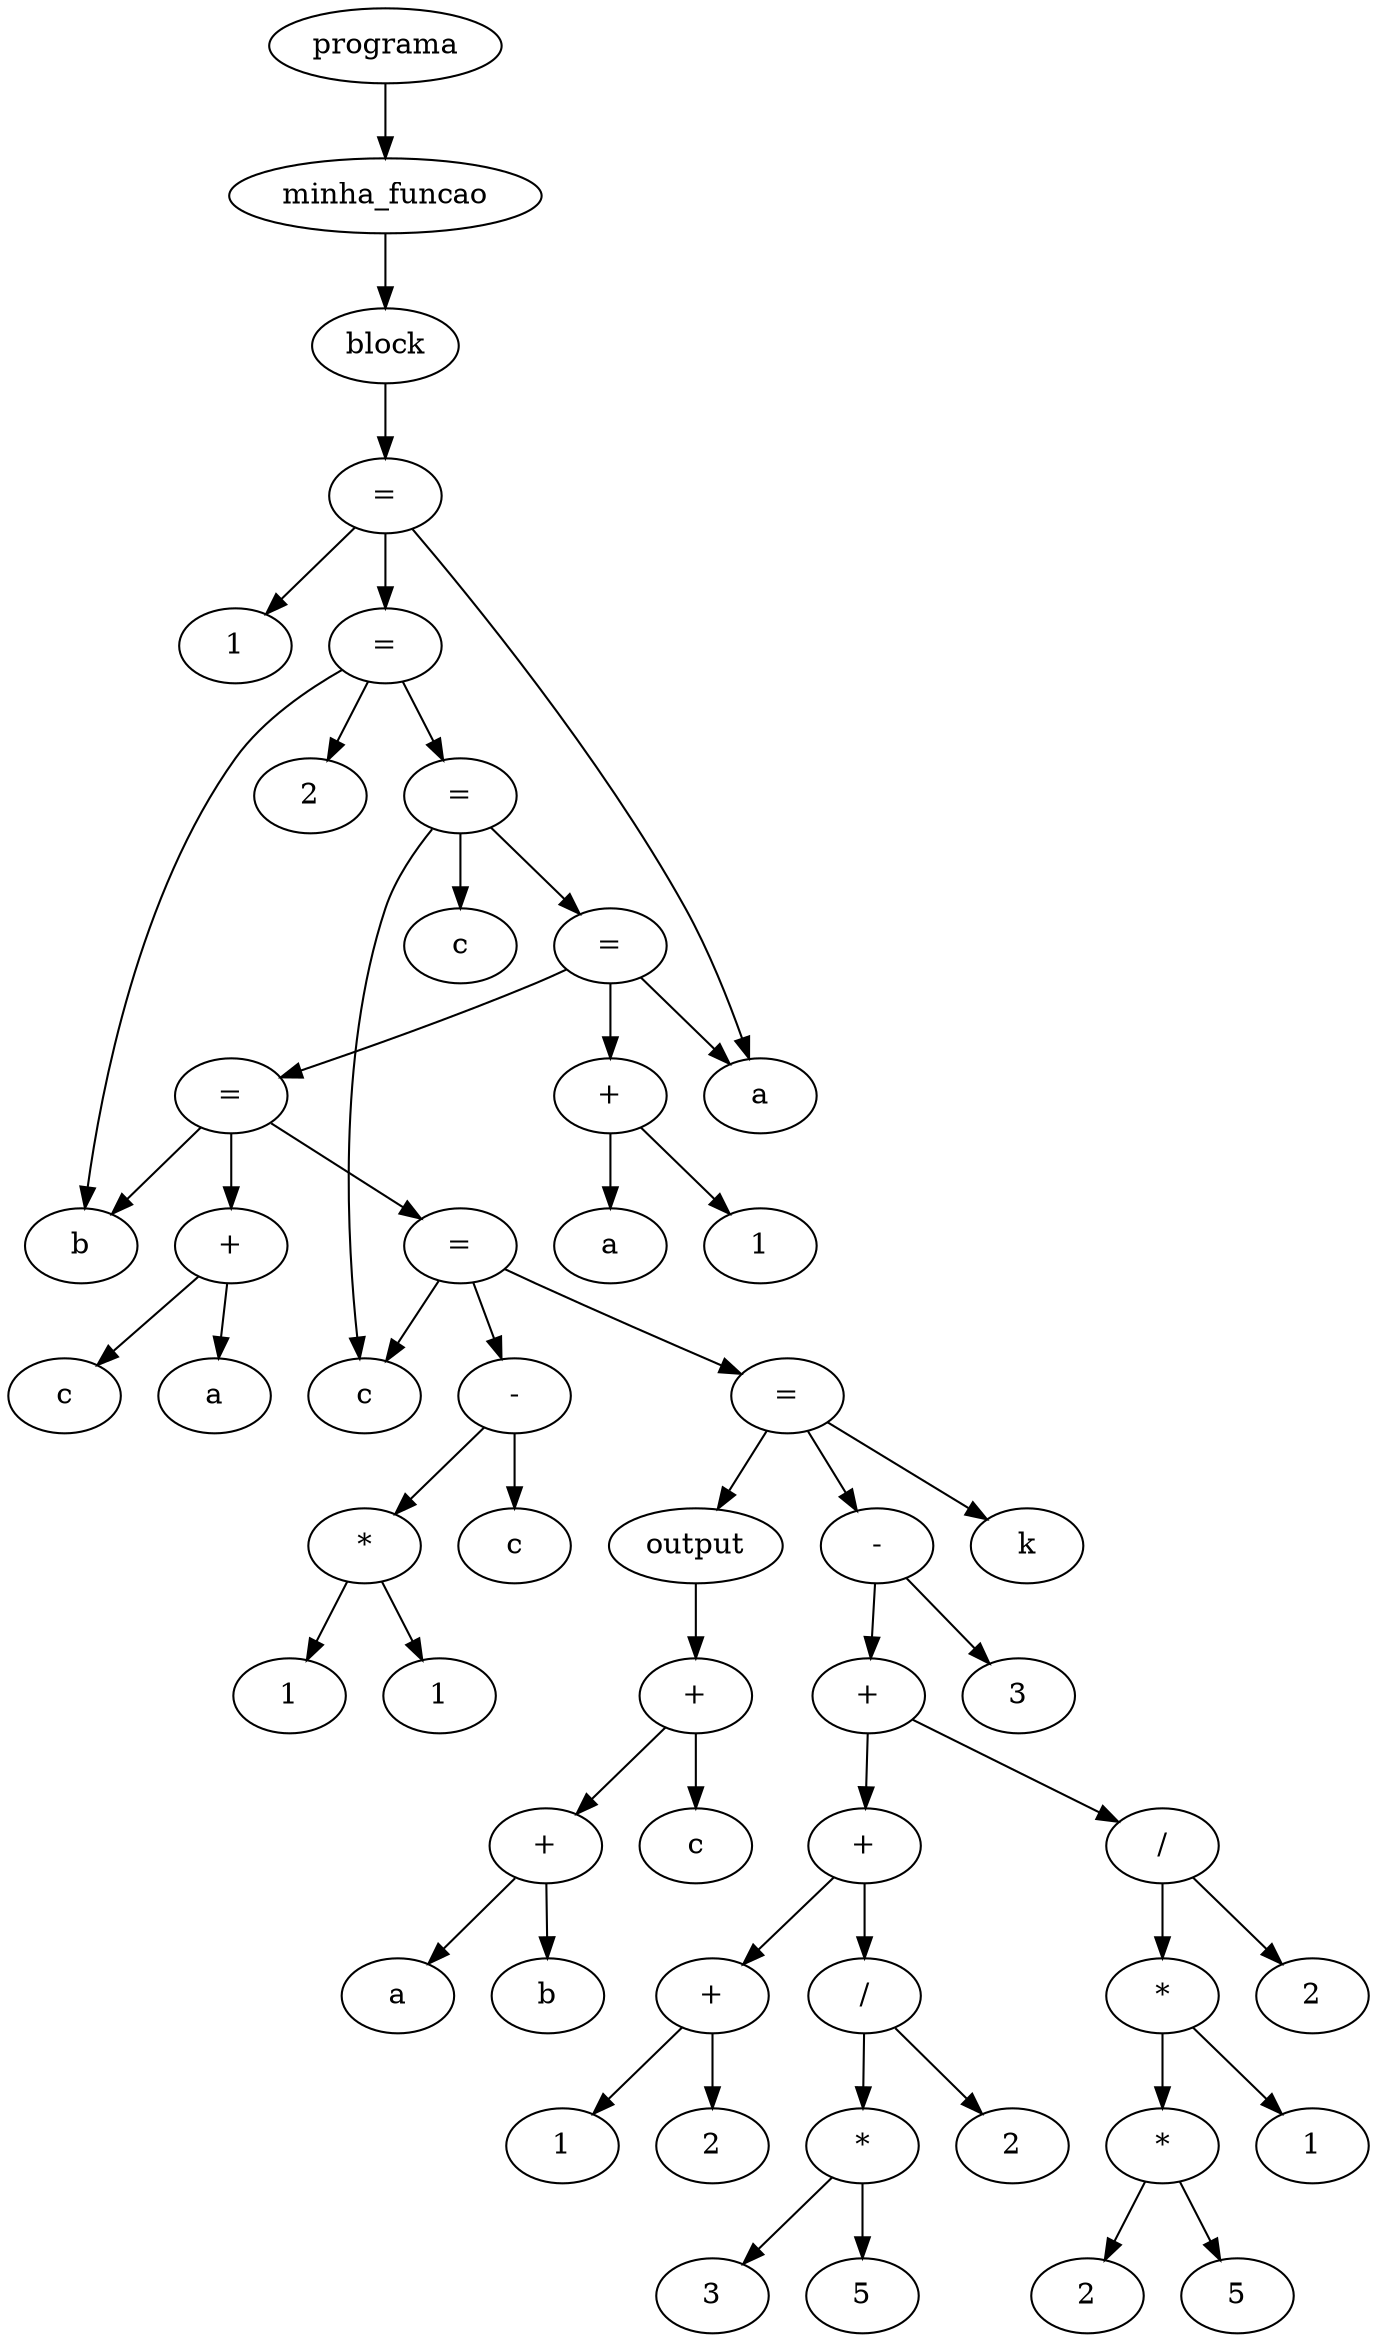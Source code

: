 digraph G {
node_0xc4dba0 [label="1"]
node_0xc4dbd0 [label="="]
node_0xc43ea0 [label="a"]
node_0xc4dbd0 -> node_0xc43ea0
node_0xc4dbd0 -> node_0xc4dba0
node_0xc57970 [label="2"]
node_0xc579a0 [label="="]
node_0xc4dc70 [label="b"]
node_0xc579a0 -> node_0xc4dc70
node_0xc579a0 -> node_0xc57970
node_0xc61740 [label="c"]
node_0xc61770 [label="="]
node_0xc57a40 [label="c"]
node_0xc61770 -> node_0xc57a40
node_0xc61770 -> node_0xc61740
node_0xc61870 [label="a"]
node_0xc618e0 [label="1"]
node_0xc61910 [label="+"]
node_0xc61910 -> node_0xc61870
node_0xc61910 -> node_0xc618e0
node_0xc61960 [label="="]
node_0xc43ea0 [label="a"]
node_0xc61960 -> node_0xc43ea0
node_0xc61960 -> node_0xc61910
node_0xc61a60 [label="a"]
node_0xc61ad0 [label="c"]
node_0xc61b00 [label="+"]
node_0xc61b00 -> node_0xc61a60
node_0xc61b00 -> node_0xc61ad0
node_0xc61b50 [label="="]
node_0xc4dc70 [label="b"]
node_0xc61b50 -> node_0xc4dc70
node_0xc61b50 -> node_0xc61b00
node_0xc61c50 [label="c"]
node_0xc61cc0 [label="1"]
node_0xc61d30 [label="1"]
node_0xc61d60 [label="*"]
node_0xc61d60 -> node_0xc61cc0
node_0xc61d60 -> node_0xc61d30
node_0xc61db0 [label="-"]
node_0xc61db0 -> node_0xc61c50
node_0xc61db0 -> node_0xc61d60
node_0xc61e00 [label="="]
node_0xc57a40 [label="c"]
node_0xc61e00 -> node_0xc57a40
node_0xc61e00 -> node_0xc61db0
node_0xc61f00 [label="1"]
node_0xc61f70 [label="2"]
node_0xc61fa0 [label="+"]
node_0xc61fa0 -> node_0xc61f00
node_0xc61fa0 -> node_0xc61f70
node_0xc66e80 [label="3"]
node_0xc6bd40 [label="5"]
node_0xc6bd70 [label="*"]
node_0xc6bd70 -> node_0xc66e80
node_0xc6bd70 -> node_0xc6bd40
node_0xc6be00 [label="2"]
node_0xc6be30 [label="/"]
node_0xc6be30 -> node_0xc6bd70
node_0xc6be30 -> node_0xc6be00
node_0xc6be80 [label="+"]
node_0xc6be80 -> node_0xc61fa0
node_0xc6be80 -> node_0xc6be30
node_0xc6bf10 [label="2"]
node_0xc6bf80 [label="5"]
node_0xc6bfb0 [label="*"]
node_0xc6bfb0 -> node_0xc6bf10
node_0xc6bfb0 -> node_0xc6bf80
node_0xc6c040 [label="1"]
node_0xc6c070 [label="*"]
node_0xc6c070 -> node_0xc6bfb0
node_0xc6c070 -> node_0xc6c040
node_0xc6c100 [label="2"]
node_0xc6c130 [label="/"]
node_0xc6c130 -> node_0xc6c070
node_0xc6c130 -> node_0xc6c100
node_0xc6c180 [label="+"]
node_0xc6c180 -> node_0xc6be80
node_0xc6c180 -> node_0xc6c130
node_0xc6c210 [label="3"]
node_0xc6c240 [label="-"]
node_0xc6c240 -> node_0xc6c180
node_0xc6c240 -> node_0xc6c210
node_0xc6c290 [label="="]
node_0xc3a160 [label="k"]
node_0xc6c290 -> node_0xc3a160
node_0xc6c290 -> node_0xc6c240
node_0xc711c0 [label="a"]
node_0xc71230 [label="b"]
node_0xc71260 [label="+"]
node_0xc71260 -> node_0xc711c0
node_0xc71260 -> node_0xc71230
node_0xc712f0 [label="c"]
node_0xc71320 [label="+"]
node_0xc71320 -> node_0xc71260
node_0xc71320 -> node_0xc712f0
node_0xc71370 [label="output"]
node_0xc71370 -> node_0xc71320
node_0xc6c290 -> node_0xc71370
node_0xc61e00 -> node_0xc6c290
node_0xc61b50 -> node_0xc61e00
node_0xc61960 -> node_0xc61b50
node_0xc61770 -> node_0xc61960
node_0xc579a0 -> node_0xc61770
node_0xc4dbd0 -> node_0xc579a0
node_0xc713c0 [label="block"]
node_0xc713c0 -> node_0xc4dbd0
node_0xc71410 [label="minha_funcao"]
node_0xc71410 -> node_0xc713c0
node_0xc71460 [label="programa"]
node_0xc71460 -> node_0xc71410
}
